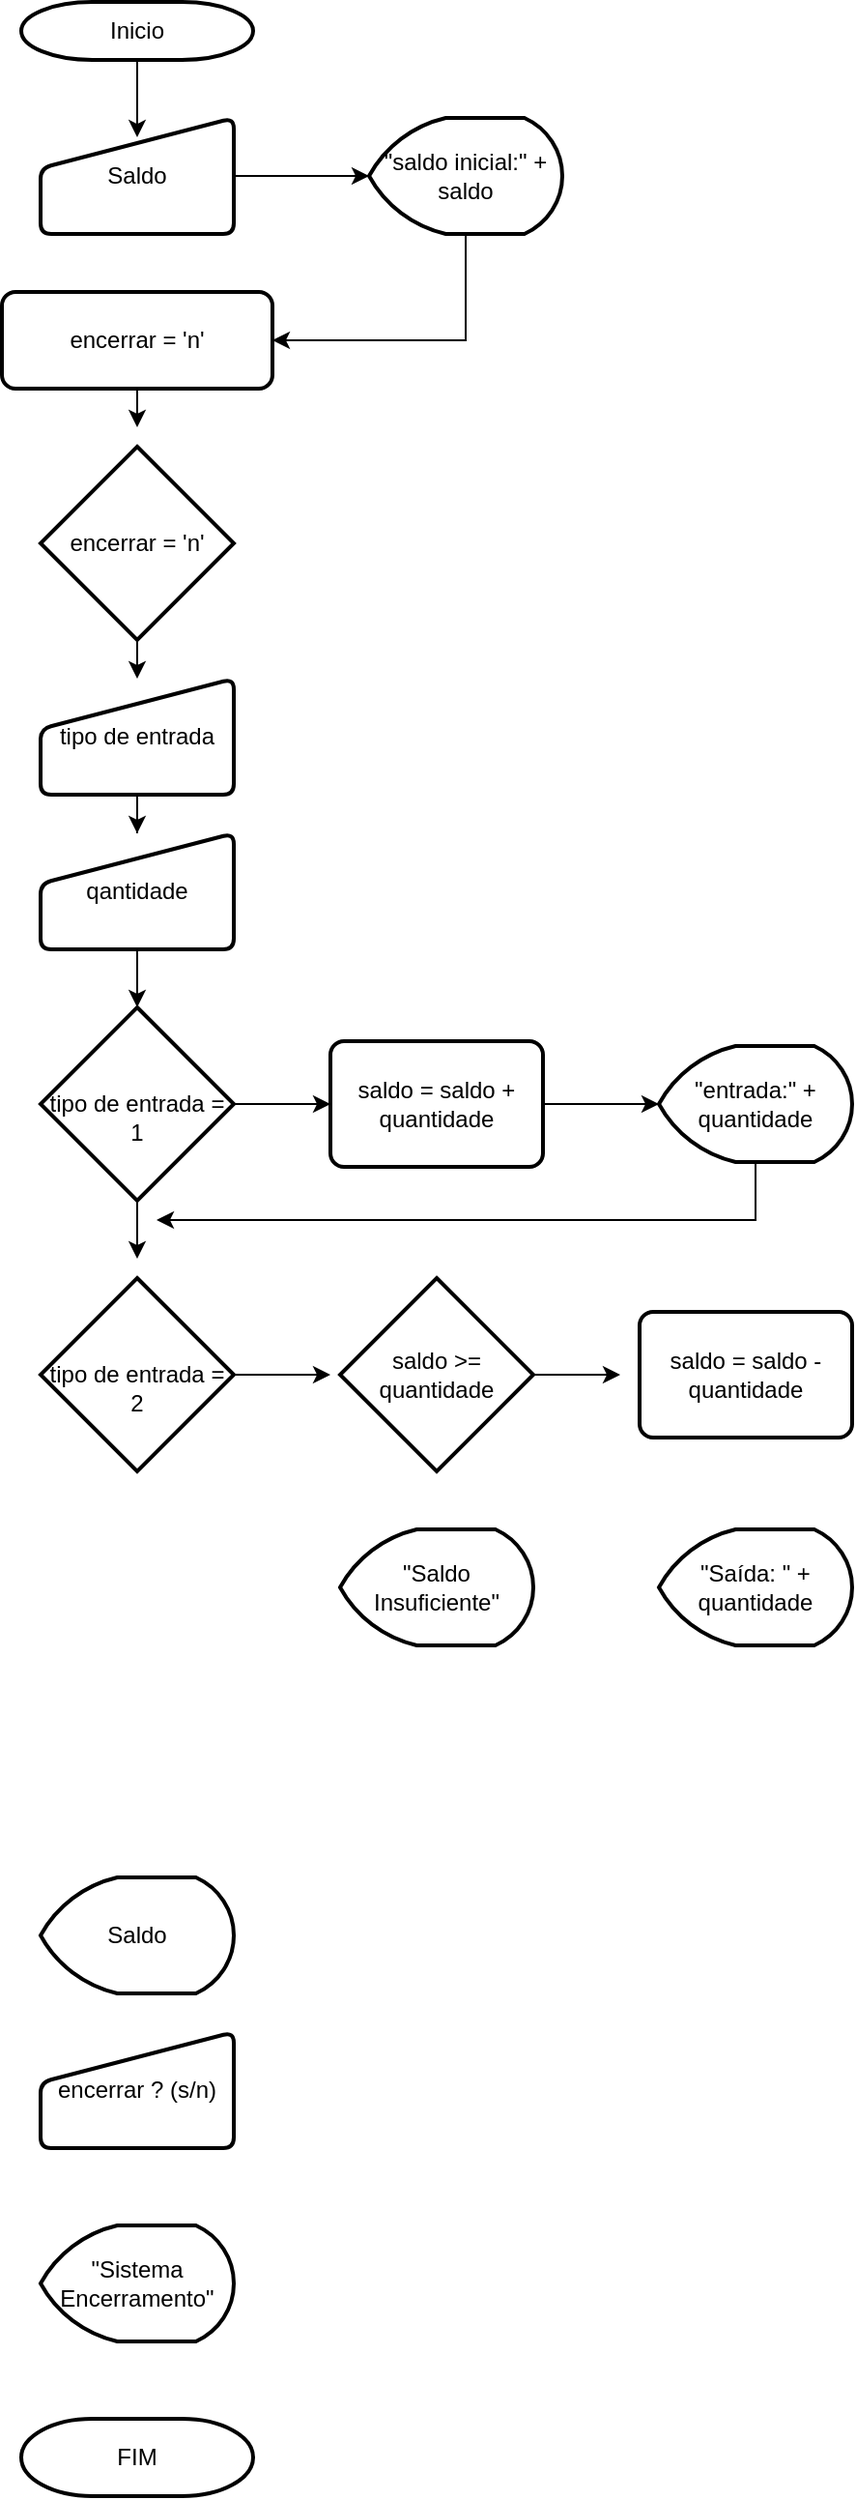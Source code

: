 <mxfile version="20.8.23" type="github">
  <diagram name="Página-1" id="WUZBNZjyS-Li2RwmIFBN">
    <mxGraphModel dx="1434" dy="733" grid="1" gridSize="10" guides="1" tooltips="1" connect="1" arrows="1" fold="1" page="1" pageScale="1" pageWidth="827" pageHeight="1169" math="0" shadow="0">
      <root>
        <mxCell id="0" />
        <mxCell id="1" parent="0" />
        <mxCell id="5WnhRsqnPIhOjYexiLJV-37" style="edgeStyle=orthogonalEdgeStyle;rounded=0;orthogonalLoop=1;jettySize=auto;html=1;entryX=0.5;entryY=0.167;entryDx=0;entryDy=0;entryPerimeter=0;" edge="1" parent="1" source="5WnhRsqnPIhOjYexiLJV-2" target="5WnhRsqnPIhOjYexiLJV-3">
          <mxGeometry relative="1" as="geometry" />
        </mxCell>
        <mxCell id="5WnhRsqnPIhOjYexiLJV-2" value="&lt;font style=&quot;vertical-align: inherit;&quot;&gt;&lt;font style=&quot;vertical-align: inherit;&quot;&gt;Inicio&lt;/font&gt;&lt;/font&gt;" style="strokeWidth=2;html=1;shape=mxgraph.flowchart.terminator;whiteSpace=wrap;" vertex="1" parent="1">
          <mxGeometry x="260" y="10" width="120" height="30" as="geometry" />
        </mxCell>
        <mxCell id="5WnhRsqnPIhOjYexiLJV-25" style="edgeStyle=orthogonalEdgeStyle;rounded=0;orthogonalLoop=1;jettySize=auto;html=1;exitX=1;exitY=0.5;exitDx=0;exitDy=0;entryX=0;entryY=0.5;entryDx=0;entryDy=0;entryPerimeter=0;" edge="1" parent="1" source="5WnhRsqnPIhOjYexiLJV-3" target="5WnhRsqnPIhOjYexiLJV-6">
          <mxGeometry relative="1" as="geometry">
            <mxPoint x="430" y="140" as="targetPoint" />
          </mxGeometry>
        </mxCell>
        <mxCell id="5WnhRsqnPIhOjYexiLJV-3" value="&lt;font style=&quot;vertical-align: inherit;&quot;&gt;&lt;font style=&quot;vertical-align: inherit;&quot;&gt;Saldo&lt;/font&gt;&lt;/font&gt;" style="html=1;strokeWidth=2;shape=manualInput;whiteSpace=wrap;rounded=1;size=26;arcSize=11;" vertex="1" parent="1">
          <mxGeometry x="270" y="70" width="100" height="60" as="geometry" />
        </mxCell>
        <mxCell id="5WnhRsqnPIhOjYexiLJV-26" style="edgeStyle=orthogonalEdgeStyle;rounded=0;orthogonalLoop=1;jettySize=auto;html=1;exitX=0.5;exitY=1;exitDx=0;exitDy=0;exitPerimeter=0;entryX=1;entryY=0.5;entryDx=0;entryDy=0;" edge="1" parent="1" source="5WnhRsqnPIhOjYexiLJV-6" target="5WnhRsqnPIhOjYexiLJV-7">
          <mxGeometry relative="1" as="geometry" />
        </mxCell>
        <mxCell id="5WnhRsqnPIhOjYexiLJV-6" value="&lt;font style=&quot;vertical-align: inherit;&quot;&gt;&lt;font style=&quot;vertical-align: inherit;&quot;&gt;&quot;saldo inicial:&quot; + saldo&lt;/font&gt;&lt;/font&gt;" style="strokeWidth=2;html=1;shape=mxgraph.flowchart.display;whiteSpace=wrap;" vertex="1" parent="1">
          <mxGeometry x="440" y="70" width="100" height="60" as="geometry" />
        </mxCell>
        <mxCell id="5WnhRsqnPIhOjYexiLJV-38" style="edgeStyle=orthogonalEdgeStyle;rounded=0;orthogonalLoop=1;jettySize=auto;html=1;exitX=0.5;exitY=1;exitDx=0;exitDy=0;" edge="1" parent="1" source="5WnhRsqnPIhOjYexiLJV-7">
          <mxGeometry relative="1" as="geometry">
            <mxPoint x="320" y="230" as="targetPoint" />
          </mxGeometry>
        </mxCell>
        <mxCell id="5WnhRsqnPIhOjYexiLJV-7" value="&lt;font style=&quot;vertical-align: inherit;&quot;&gt;&lt;font style=&quot;vertical-align: inherit;&quot;&gt;&lt;font style=&quot;vertical-align: inherit;&quot;&gt;&lt;font style=&quot;vertical-align: inherit;&quot;&gt;&lt;font style=&quot;vertical-align: inherit;&quot;&gt;&lt;font style=&quot;vertical-align: inherit;&quot;&gt;encerrar = &#39;n&#39;&lt;/font&gt;&lt;/font&gt;&lt;/font&gt;&lt;/font&gt;&lt;/font&gt;&lt;/font&gt;" style="rounded=1;whiteSpace=wrap;html=1;absoluteArcSize=1;arcSize=14;strokeWidth=2;" vertex="1" parent="1">
          <mxGeometry x="250" y="160" width="140" height="50" as="geometry" />
        </mxCell>
        <mxCell id="5WnhRsqnPIhOjYexiLJV-28" style="edgeStyle=orthogonalEdgeStyle;rounded=0;orthogonalLoop=1;jettySize=auto;html=1;exitX=0.5;exitY=1;exitDx=0;exitDy=0;exitPerimeter=0;entryX=0.5;entryY=0;entryDx=0;entryDy=0;" edge="1" parent="1" source="5WnhRsqnPIhOjYexiLJV-8" target="5WnhRsqnPIhOjYexiLJV-10">
          <mxGeometry relative="1" as="geometry" />
        </mxCell>
        <mxCell id="5WnhRsqnPIhOjYexiLJV-8" value="&lt;font style=&quot;vertical-align: inherit;&quot;&gt;&lt;font style=&quot;vertical-align: inherit;&quot;&gt;&lt;font style=&quot;vertical-align: inherit;&quot;&gt;&lt;font style=&quot;vertical-align: inherit;&quot;&gt;encerrar = &#39;n&#39;&lt;/font&gt;&lt;/font&gt;&lt;/font&gt;&lt;/font&gt;" style="strokeWidth=2;html=1;shape=mxgraph.flowchart.decision;whiteSpace=wrap;" vertex="1" parent="1">
          <mxGeometry x="270" y="240" width="100" height="100" as="geometry" />
        </mxCell>
        <mxCell id="5WnhRsqnPIhOjYexiLJV-31" style="edgeStyle=orthogonalEdgeStyle;rounded=0;orthogonalLoop=1;jettySize=auto;html=1;exitX=0.5;exitY=1;exitDx=0;exitDy=0;entryX=0.5;entryY=0;entryDx=0;entryDy=0;entryPerimeter=0;" edge="1" parent="1" source="5WnhRsqnPIhOjYexiLJV-9" target="5WnhRsqnPIhOjYexiLJV-12">
          <mxGeometry relative="1" as="geometry" />
        </mxCell>
        <mxCell id="5WnhRsqnPIhOjYexiLJV-9" value="&lt;font style=&quot;vertical-align: inherit;&quot;&gt;&lt;font style=&quot;vertical-align: inherit;&quot;&gt;qantidade&lt;/font&gt;&lt;/font&gt;" style="html=1;strokeWidth=2;shape=manualInput;whiteSpace=wrap;rounded=1;size=26;arcSize=11;" vertex="1" parent="1">
          <mxGeometry x="270" y="440" width="100" height="60" as="geometry" />
        </mxCell>
        <mxCell id="5WnhRsqnPIhOjYexiLJV-35" style="edgeStyle=orthogonalEdgeStyle;rounded=0;orthogonalLoop=1;jettySize=auto;html=1;exitX=0.5;exitY=1;exitDx=0;exitDy=0;" edge="1" parent="1" source="5WnhRsqnPIhOjYexiLJV-10" target="5WnhRsqnPIhOjYexiLJV-9">
          <mxGeometry relative="1" as="geometry" />
        </mxCell>
        <mxCell id="5WnhRsqnPIhOjYexiLJV-10" value="&lt;font style=&quot;vertical-align: inherit;&quot;&gt;&lt;font style=&quot;vertical-align: inherit;&quot;&gt;tipo de entrada&lt;/font&gt;&lt;/font&gt;" style="html=1;strokeWidth=2;shape=manualInput;whiteSpace=wrap;rounded=1;size=26;arcSize=11;" vertex="1" parent="1">
          <mxGeometry x="270" y="360" width="100" height="60" as="geometry" />
        </mxCell>
        <mxCell id="5WnhRsqnPIhOjYexiLJV-32" style="edgeStyle=orthogonalEdgeStyle;rounded=0;orthogonalLoop=1;jettySize=auto;html=1;entryX=0;entryY=0.5;entryDx=0;entryDy=0;" edge="1" parent="1" source="5WnhRsqnPIhOjYexiLJV-12" target="5WnhRsqnPIhOjYexiLJV-14">
          <mxGeometry relative="1" as="geometry" />
        </mxCell>
        <mxCell id="5WnhRsqnPIhOjYexiLJV-41" style="edgeStyle=orthogonalEdgeStyle;rounded=0;orthogonalLoop=1;jettySize=auto;html=1;exitX=0.5;exitY=1;exitDx=0;exitDy=0;exitPerimeter=0;" edge="1" parent="1" source="5WnhRsqnPIhOjYexiLJV-12">
          <mxGeometry relative="1" as="geometry">
            <mxPoint x="320" y="660" as="targetPoint" />
          </mxGeometry>
        </mxCell>
        <mxCell id="5WnhRsqnPIhOjYexiLJV-12" value="&lt;font style=&quot;vertical-align: inherit;&quot;&gt;&lt;font style=&quot;vertical-align: inherit;&quot;&gt;&lt;font style=&quot;vertical-align: inherit;&quot;&gt;&lt;font style=&quot;vertical-align: inherit;&quot;&gt;&lt;font style=&quot;vertical-align: inherit;&quot;&gt;&lt;font style=&quot;vertical-align: inherit;&quot;&gt;&lt;br&gt;tipo de entrada = 1&lt;/font&gt;&lt;/font&gt;&lt;/font&gt;&lt;/font&gt;&lt;/font&gt;&lt;/font&gt;" style="strokeWidth=2;html=1;shape=mxgraph.flowchart.decision;whiteSpace=wrap;" vertex="1" parent="1">
          <mxGeometry x="270" y="530" width="100" height="100" as="geometry" />
        </mxCell>
        <mxCell id="5WnhRsqnPIhOjYexiLJV-46" style="edgeStyle=orthogonalEdgeStyle;rounded=0;orthogonalLoop=1;jettySize=auto;html=1;" edge="1" parent="1" source="5WnhRsqnPIhOjYexiLJV-13">
          <mxGeometry relative="1" as="geometry">
            <mxPoint x="330" y="640" as="targetPoint" />
            <Array as="points">
              <mxPoint x="640" y="640" />
            </Array>
          </mxGeometry>
        </mxCell>
        <mxCell id="5WnhRsqnPIhOjYexiLJV-13" value="&lt;font style=&quot;vertical-align: inherit;&quot;&gt;&lt;font style=&quot;vertical-align: inherit;&quot;&gt;&quot;entrada:&quot; + quantidade&lt;/font&gt;&lt;/font&gt;" style="strokeWidth=2;html=1;shape=mxgraph.flowchart.display;whiteSpace=wrap;" vertex="1" parent="1">
          <mxGeometry x="590" y="550" width="100" height="60" as="geometry" />
        </mxCell>
        <mxCell id="5WnhRsqnPIhOjYexiLJV-33" style="edgeStyle=orthogonalEdgeStyle;rounded=0;orthogonalLoop=1;jettySize=auto;html=1;entryX=0;entryY=0.5;entryDx=0;entryDy=0;entryPerimeter=0;" edge="1" parent="1" source="5WnhRsqnPIhOjYexiLJV-14" target="5WnhRsqnPIhOjYexiLJV-13">
          <mxGeometry relative="1" as="geometry" />
        </mxCell>
        <mxCell id="5WnhRsqnPIhOjYexiLJV-14" value="&lt;font style=&quot;vertical-align: inherit;&quot;&gt;&lt;font style=&quot;vertical-align: inherit;&quot;&gt;saldo = saldo + quantidade&lt;/font&gt;&lt;/font&gt;" style="rounded=1;whiteSpace=wrap;html=1;absoluteArcSize=1;arcSize=14;strokeWidth=2;" vertex="1" parent="1">
          <mxGeometry x="420" y="547.5" width="110" height="65" as="geometry" />
        </mxCell>
        <mxCell id="5WnhRsqnPIhOjYexiLJV-44" style="edgeStyle=orthogonalEdgeStyle;rounded=0;orthogonalLoop=1;jettySize=auto;html=1;exitX=1;exitY=0.5;exitDx=0;exitDy=0;exitPerimeter=0;" edge="1" parent="1" source="5WnhRsqnPIhOjYexiLJV-15">
          <mxGeometry relative="1" as="geometry">
            <mxPoint x="570" y="720" as="targetPoint" />
          </mxGeometry>
        </mxCell>
        <mxCell id="5WnhRsqnPIhOjYexiLJV-15" value="&lt;font style=&quot;vertical-align: inherit;&quot;&gt;&lt;font style=&quot;vertical-align: inherit;&quot;&gt;saldo &amp;gt;= quantidade&lt;/font&gt;&lt;/font&gt;" style="strokeWidth=2;html=1;shape=mxgraph.flowchart.decision;whiteSpace=wrap;" vertex="1" parent="1">
          <mxGeometry x="425" y="670" width="100" height="100" as="geometry" />
        </mxCell>
        <mxCell id="5WnhRsqnPIhOjYexiLJV-43" style="edgeStyle=orthogonalEdgeStyle;rounded=0;orthogonalLoop=1;jettySize=auto;html=1;" edge="1" parent="1" source="5WnhRsqnPIhOjYexiLJV-16">
          <mxGeometry relative="1" as="geometry">
            <mxPoint x="420" y="720" as="targetPoint" />
          </mxGeometry>
        </mxCell>
        <mxCell id="5WnhRsqnPIhOjYexiLJV-16" value="&lt;font style=&quot;vertical-align: inherit;&quot;&gt;&lt;font style=&quot;vertical-align: inherit;&quot;&gt;&lt;font style=&quot;vertical-align: inherit;&quot;&gt;&lt;font style=&quot;vertical-align: inherit;&quot;&gt;&lt;font style=&quot;vertical-align: inherit;&quot;&gt;&lt;font style=&quot;vertical-align: inherit;&quot;&gt;&lt;br&gt;tipo de entrada = &lt;br&gt;2&lt;/font&gt;&lt;/font&gt;&lt;/font&gt;&lt;/font&gt;&lt;/font&gt;&lt;/font&gt;" style="strokeWidth=2;html=1;shape=mxgraph.flowchart.decision;whiteSpace=wrap;" vertex="1" parent="1">
          <mxGeometry x="270" y="670" width="100" height="100" as="geometry" />
        </mxCell>
        <mxCell id="5WnhRsqnPIhOjYexiLJV-17" value="&lt;font style=&quot;vertical-align: inherit;&quot;&gt;&lt;font style=&quot;vertical-align: inherit;&quot;&gt;saldo = saldo - quantidade&lt;/font&gt;&lt;/font&gt;" style="rounded=1;whiteSpace=wrap;html=1;absoluteArcSize=1;arcSize=14;strokeWidth=2;" vertex="1" parent="1">
          <mxGeometry x="580" y="687.5" width="110" height="65" as="geometry" />
        </mxCell>
        <mxCell id="5WnhRsqnPIhOjYexiLJV-18" value="&lt;font style=&quot;vertical-align: inherit;&quot;&gt;&lt;font style=&quot;vertical-align: inherit;&quot;&gt;&quot;Saída: &quot; + quantidade&lt;/font&gt;&lt;/font&gt;" style="strokeWidth=2;html=1;shape=mxgraph.flowchart.display;whiteSpace=wrap;" vertex="1" parent="1">
          <mxGeometry x="590" y="800" width="100" height="60" as="geometry" />
        </mxCell>
        <mxCell id="5WnhRsqnPIhOjYexiLJV-19" value="&lt;font style=&quot;vertical-align: inherit;&quot;&gt;&lt;font style=&quot;vertical-align: inherit;&quot;&gt;&quot;Saldo Insuficiente&quot;&lt;/font&gt;&lt;/font&gt;" style="strokeWidth=2;html=1;shape=mxgraph.flowchart.display;whiteSpace=wrap;" vertex="1" parent="1">
          <mxGeometry x="425" y="800" width="100" height="60" as="geometry" />
        </mxCell>
        <mxCell id="5WnhRsqnPIhOjYexiLJV-20" value="&lt;font style=&quot;vertical-align: inherit;&quot;&gt;&lt;font style=&quot;vertical-align: inherit;&quot;&gt;&quot;Sistema Encerramento&quot;&lt;/font&gt;&lt;/font&gt;" style="strokeWidth=2;html=1;shape=mxgraph.flowchart.display;whiteSpace=wrap;" vertex="1" parent="1">
          <mxGeometry x="270" y="1160" width="100" height="60" as="geometry" />
        </mxCell>
        <mxCell id="5WnhRsqnPIhOjYexiLJV-21" value="&lt;font style=&quot;vertical-align: inherit;&quot;&gt;&lt;font style=&quot;vertical-align: inherit;&quot;&gt;Saldo&lt;/font&gt;&lt;/font&gt;" style="strokeWidth=2;html=1;shape=mxgraph.flowchart.display;whiteSpace=wrap;" vertex="1" parent="1">
          <mxGeometry x="270" y="980" width="100" height="60" as="geometry" />
        </mxCell>
        <mxCell id="5WnhRsqnPIhOjYexiLJV-22" value="&lt;font style=&quot;vertical-align: inherit;&quot;&gt;&lt;font style=&quot;vertical-align: inherit;&quot;&gt;encerrar ? (s/n)&lt;/font&gt;&lt;/font&gt;" style="html=1;strokeWidth=2;shape=manualInput;whiteSpace=wrap;rounded=1;size=26;arcSize=11;" vertex="1" parent="1">
          <mxGeometry x="270" y="1060" width="100" height="60" as="geometry" />
        </mxCell>
        <mxCell id="5WnhRsqnPIhOjYexiLJV-23" value="&lt;font style=&quot;vertical-align: inherit;&quot;&gt;&lt;font style=&quot;vertical-align: inherit;&quot;&gt;FIM&lt;/font&gt;&lt;/font&gt;" style="strokeWidth=2;html=1;shape=mxgraph.flowchart.terminator;whiteSpace=wrap;" vertex="1" parent="1">
          <mxGeometry x="260" y="1260" width="120" height="40" as="geometry" />
        </mxCell>
      </root>
    </mxGraphModel>
  </diagram>
</mxfile>
